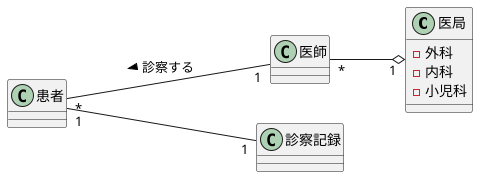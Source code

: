 @startuml 3-2
left to right direction
class 医局{
    - 外科
    - 内科
    - 小児科
}
class 患者{
}
class 医師{
}
class 診察記録 {
}
医師 "*" --o "1" 医局
医師 "1" --up- "*" 患者:診察する >
患者 "1" --down- "1" 診察記録
@enduml